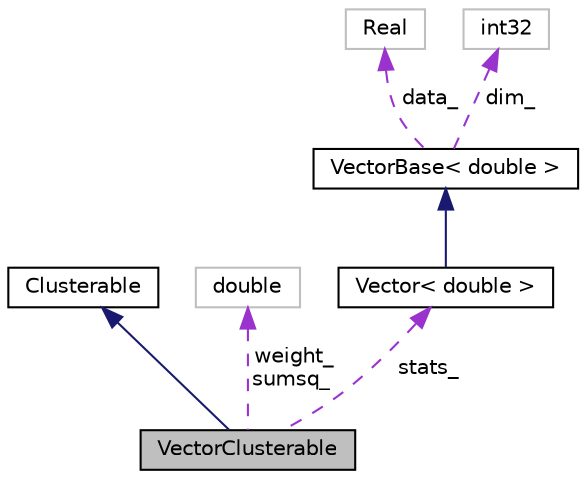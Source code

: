 digraph "VectorClusterable"
{
  edge [fontname="Helvetica",fontsize="10",labelfontname="Helvetica",labelfontsize="10"];
  node [fontname="Helvetica",fontsize="10",shape=record];
  Node2 [label="VectorClusterable",height=0.2,width=0.4,color="black", fillcolor="grey75", style="filled", fontcolor="black"];
  Node3 -> Node2 [dir="back",color="midnightblue",fontsize="10",style="solid",fontname="Helvetica"];
  Node3 [label="Clusterable",height=0.2,width=0.4,color="black", fillcolor="white", style="filled",URL="$classkaldi_1_1Clusterable.html"];
  Node4 -> Node2 [dir="back",color="darkorchid3",fontsize="10",style="dashed",label=" weight_\nsumsq_" ,fontname="Helvetica"];
  Node4 [label="double",height=0.2,width=0.4,color="grey75", fillcolor="white", style="filled"];
  Node5 -> Node2 [dir="back",color="darkorchid3",fontsize="10",style="dashed",label=" stats_" ,fontname="Helvetica"];
  Node5 [label="Vector\< double \>",height=0.2,width=0.4,color="black", fillcolor="white", style="filled",URL="$classkaldi_1_1Vector.html"];
  Node6 -> Node5 [dir="back",color="midnightblue",fontsize="10",style="solid",fontname="Helvetica"];
  Node6 [label="VectorBase\< double \>",height=0.2,width=0.4,color="black", fillcolor="white", style="filled",URL="$classkaldi_1_1VectorBase.html",tooltip="Provides a vector abstraction class. "];
  Node7 -> Node6 [dir="back",color="darkorchid3",fontsize="10",style="dashed",label=" data_" ,fontname="Helvetica"];
  Node7 [label="Real",height=0.2,width=0.4,color="grey75", fillcolor="white", style="filled"];
  Node8 -> Node6 [dir="back",color="darkorchid3",fontsize="10",style="dashed",label=" dim_" ,fontname="Helvetica"];
  Node8 [label="int32",height=0.2,width=0.4,color="grey75", fillcolor="white", style="filled"];
}
